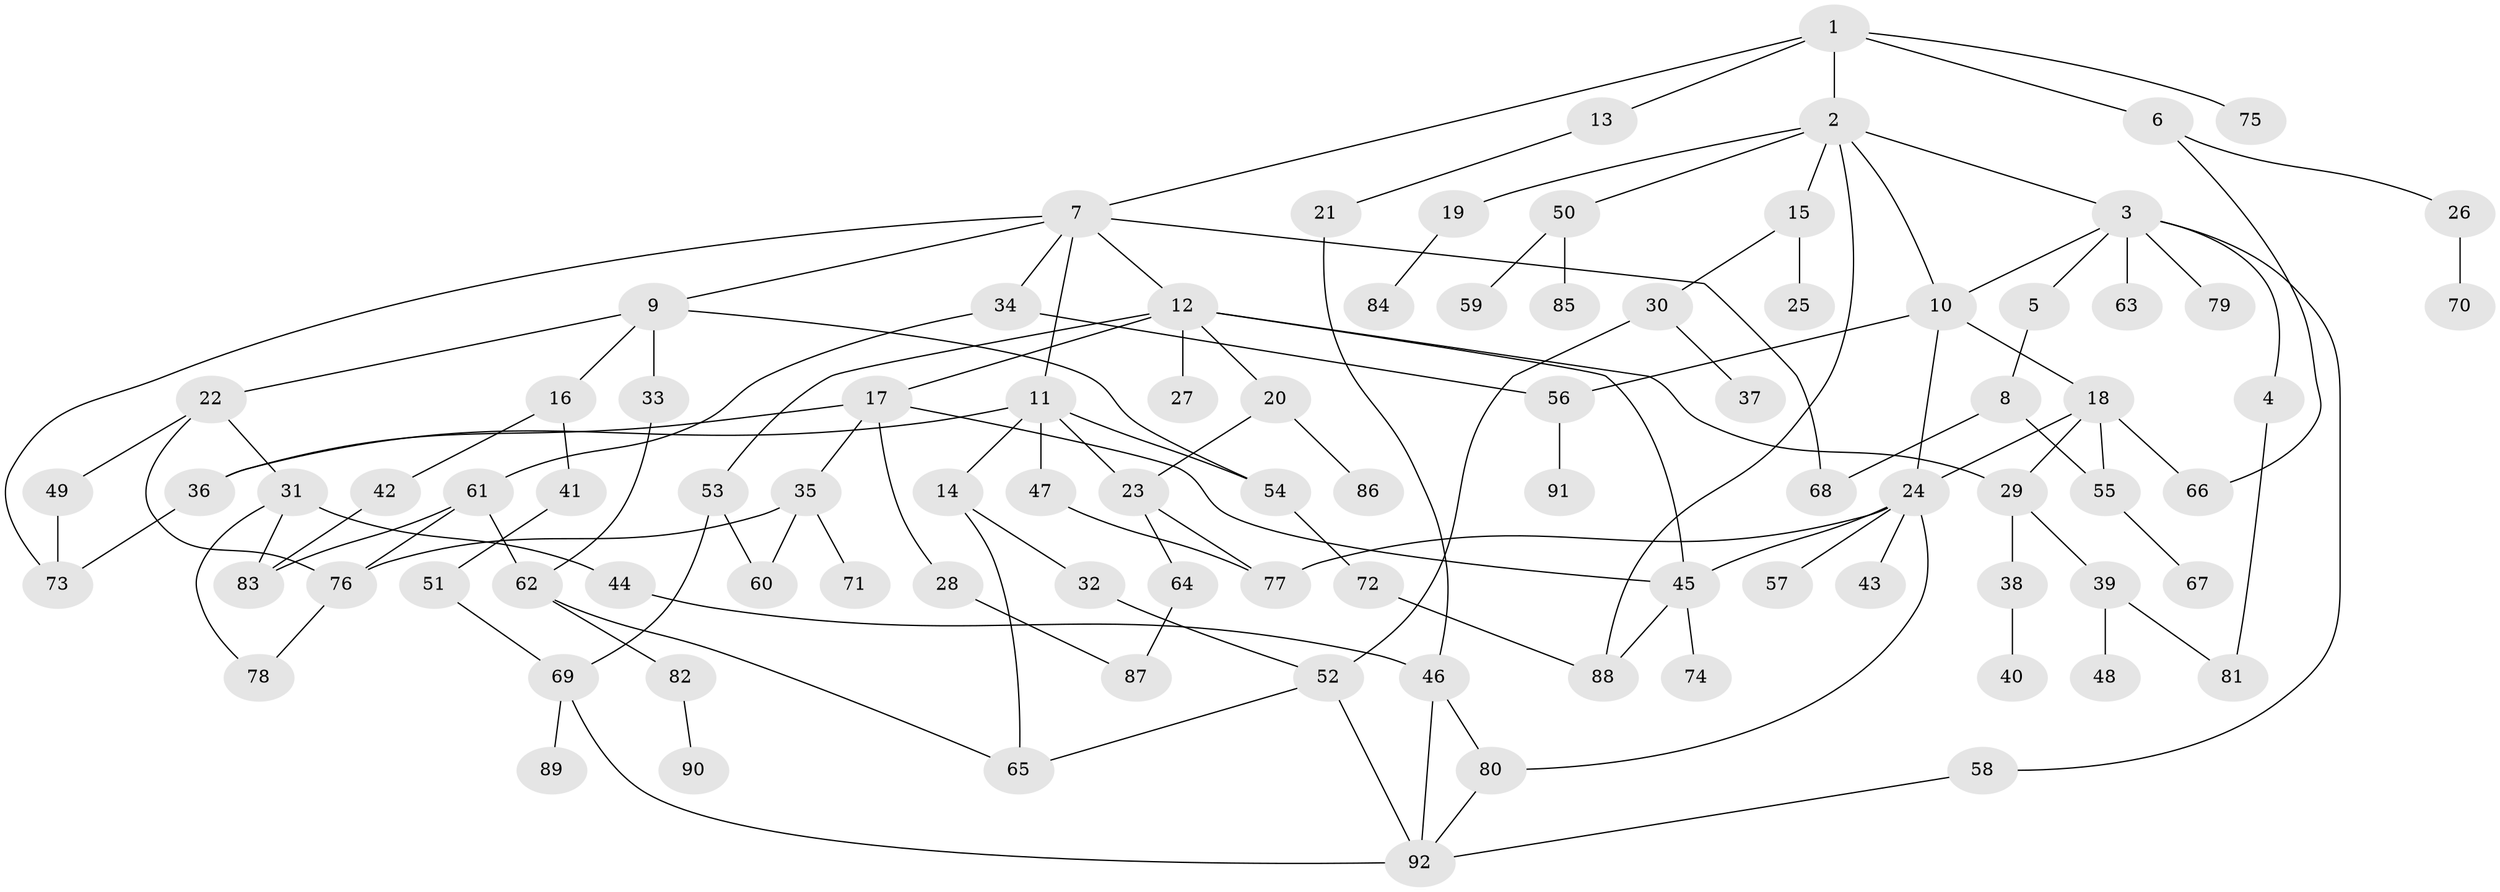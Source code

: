 // coarse degree distribution, {6: 0.06521739130434782, 2: 0.34782608695652173, 4: 0.15217391304347827, 1: 0.2826086956521739, 3: 0.043478260869565216, 8: 0.021739130434782608, 12: 0.021739130434782608, 7: 0.043478260869565216, 5: 0.021739130434782608}
// Generated by graph-tools (version 1.1) at 2025/45/03/04/25 21:45:45]
// undirected, 92 vertices, 128 edges
graph export_dot {
graph [start="1"]
  node [color=gray90,style=filled];
  1;
  2;
  3;
  4;
  5;
  6;
  7;
  8;
  9;
  10;
  11;
  12;
  13;
  14;
  15;
  16;
  17;
  18;
  19;
  20;
  21;
  22;
  23;
  24;
  25;
  26;
  27;
  28;
  29;
  30;
  31;
  32;
  33;
  34;
  35;
  36;
  37;
  38;
  39;
  40;
  41;
  42;
  43;
  44;
  45;
  46;
  47;
  48;
  49;
  50;
  51;
  52;
  53;
  54;
  55;
  56;
  57;
  58;
  59;
  60;
  61;
  62;
  63;
  64;
  65;
  66;
  67;
  68;
  69;
  70;
  71;
  72;
  73;
  74;
  75;
  76;
  77;
  78;
  79;
  80;
  81;
  82;
  83;
  84;
  85;
  86;
  87;
  88;
  89;
  90;
  91;
  92;
  1 -- 2;
  1 -- 6;
  1 -- 7;
  1 -- 13;
  1 -- 75;
  2 -- 3;
  2 -- 10;
  2 -- 15;
  2 -- 19;
  2 -- 50;
  2 -- 88;
  3 -- 4;
  3 -- 5;
  3 -- 58;
  3 -- 63;
  3 -- 79;
  3 -- 10;
  4 -- 81;
  5 -- 8;
  6 -- 26;
  6 -- 66;
  7 -- 9;
  7 -- 11;
  7 -- 12;
  7 -- 34;
  7 -- 68;
  7 -- 73;
  8 -- 68;
  8 -- 55;
  9 -- 16;
  9 -- 22;
  9 -- 33;
  9 -- 54;
  10 -- 18;
  10 -- 24;
  10 -- 56;
  11 -- 14;
  11 -- 23;
  11 -- 36;
  11 -- 47;
  11 -- 54;
  12 -- 17;
  12 -- 20;
  12 -- 27;
  12 -- 29;
  12 -- 53;
  12 -- 45;
  13 -- 21;
  14 -- 32;
  14 -- 65;
  15 -- 25;
  15 -- 30;
  16 -- 41;
  16 -- 42;
  17 -- 28;
  17 -- 35;
  17 -- 45;
  17 -- 36;
  18 -- 24;
  18 -- 55;
  18 -- 66;
  18 -- 29;
  19 -- 84;
  20 -- 86;
  20 -- 23;
  21 -- 46;
  22 -- 31;
  22 -- 49;
  22 -- 76;
  23 -- 64;
  23 -- 77;
  24 -- 43;
  24 -- 57;
  24 -- 80;
  24 -- 45;
  24 -- 77;
  26 -- 70;
  28 -- 87;
  29 -- 38;
  29 -- 39;
  30 -- 37;
  30 -- 52;
  31 -- 44;
  31 -- 78;
  31 -- 83;
  32 -- 52;
  33 -- 62;
  34 -- 56;
  34 -- 61;
  35 -- 71;
  35 -- 60;
  35 -- 76;
  36 -- 73;
  38 -- 40;
  39 -- 48;
  39 -- 81;
  41 -- 51;
  42 -- 83;
  44 -- 46;
  45 -- 74;
  45 -- 88;
  46 -- 92;
  46 -- 80;
  47 -- 77;
  49 -- 73;
  50 -- 59;
  50 -- 85;
  51 -- 69;
  52 -- 65;
  52 -- 92;
  53 -- 60;
  53 -- 69;
  54 -- 72;
  55 -- 67;
  56 -- 91;
  58 -- 92;
  61 -- 76;
  61 -- 83;
  61 -- 62;
  62 -- 65;
  62 -- 82;
  64 -- 87;
  69 -- 89;
  69 -- 92;
  72 -- 88;
  76 -- 78;
  80 -- 92;
  82 -- 90;
}
